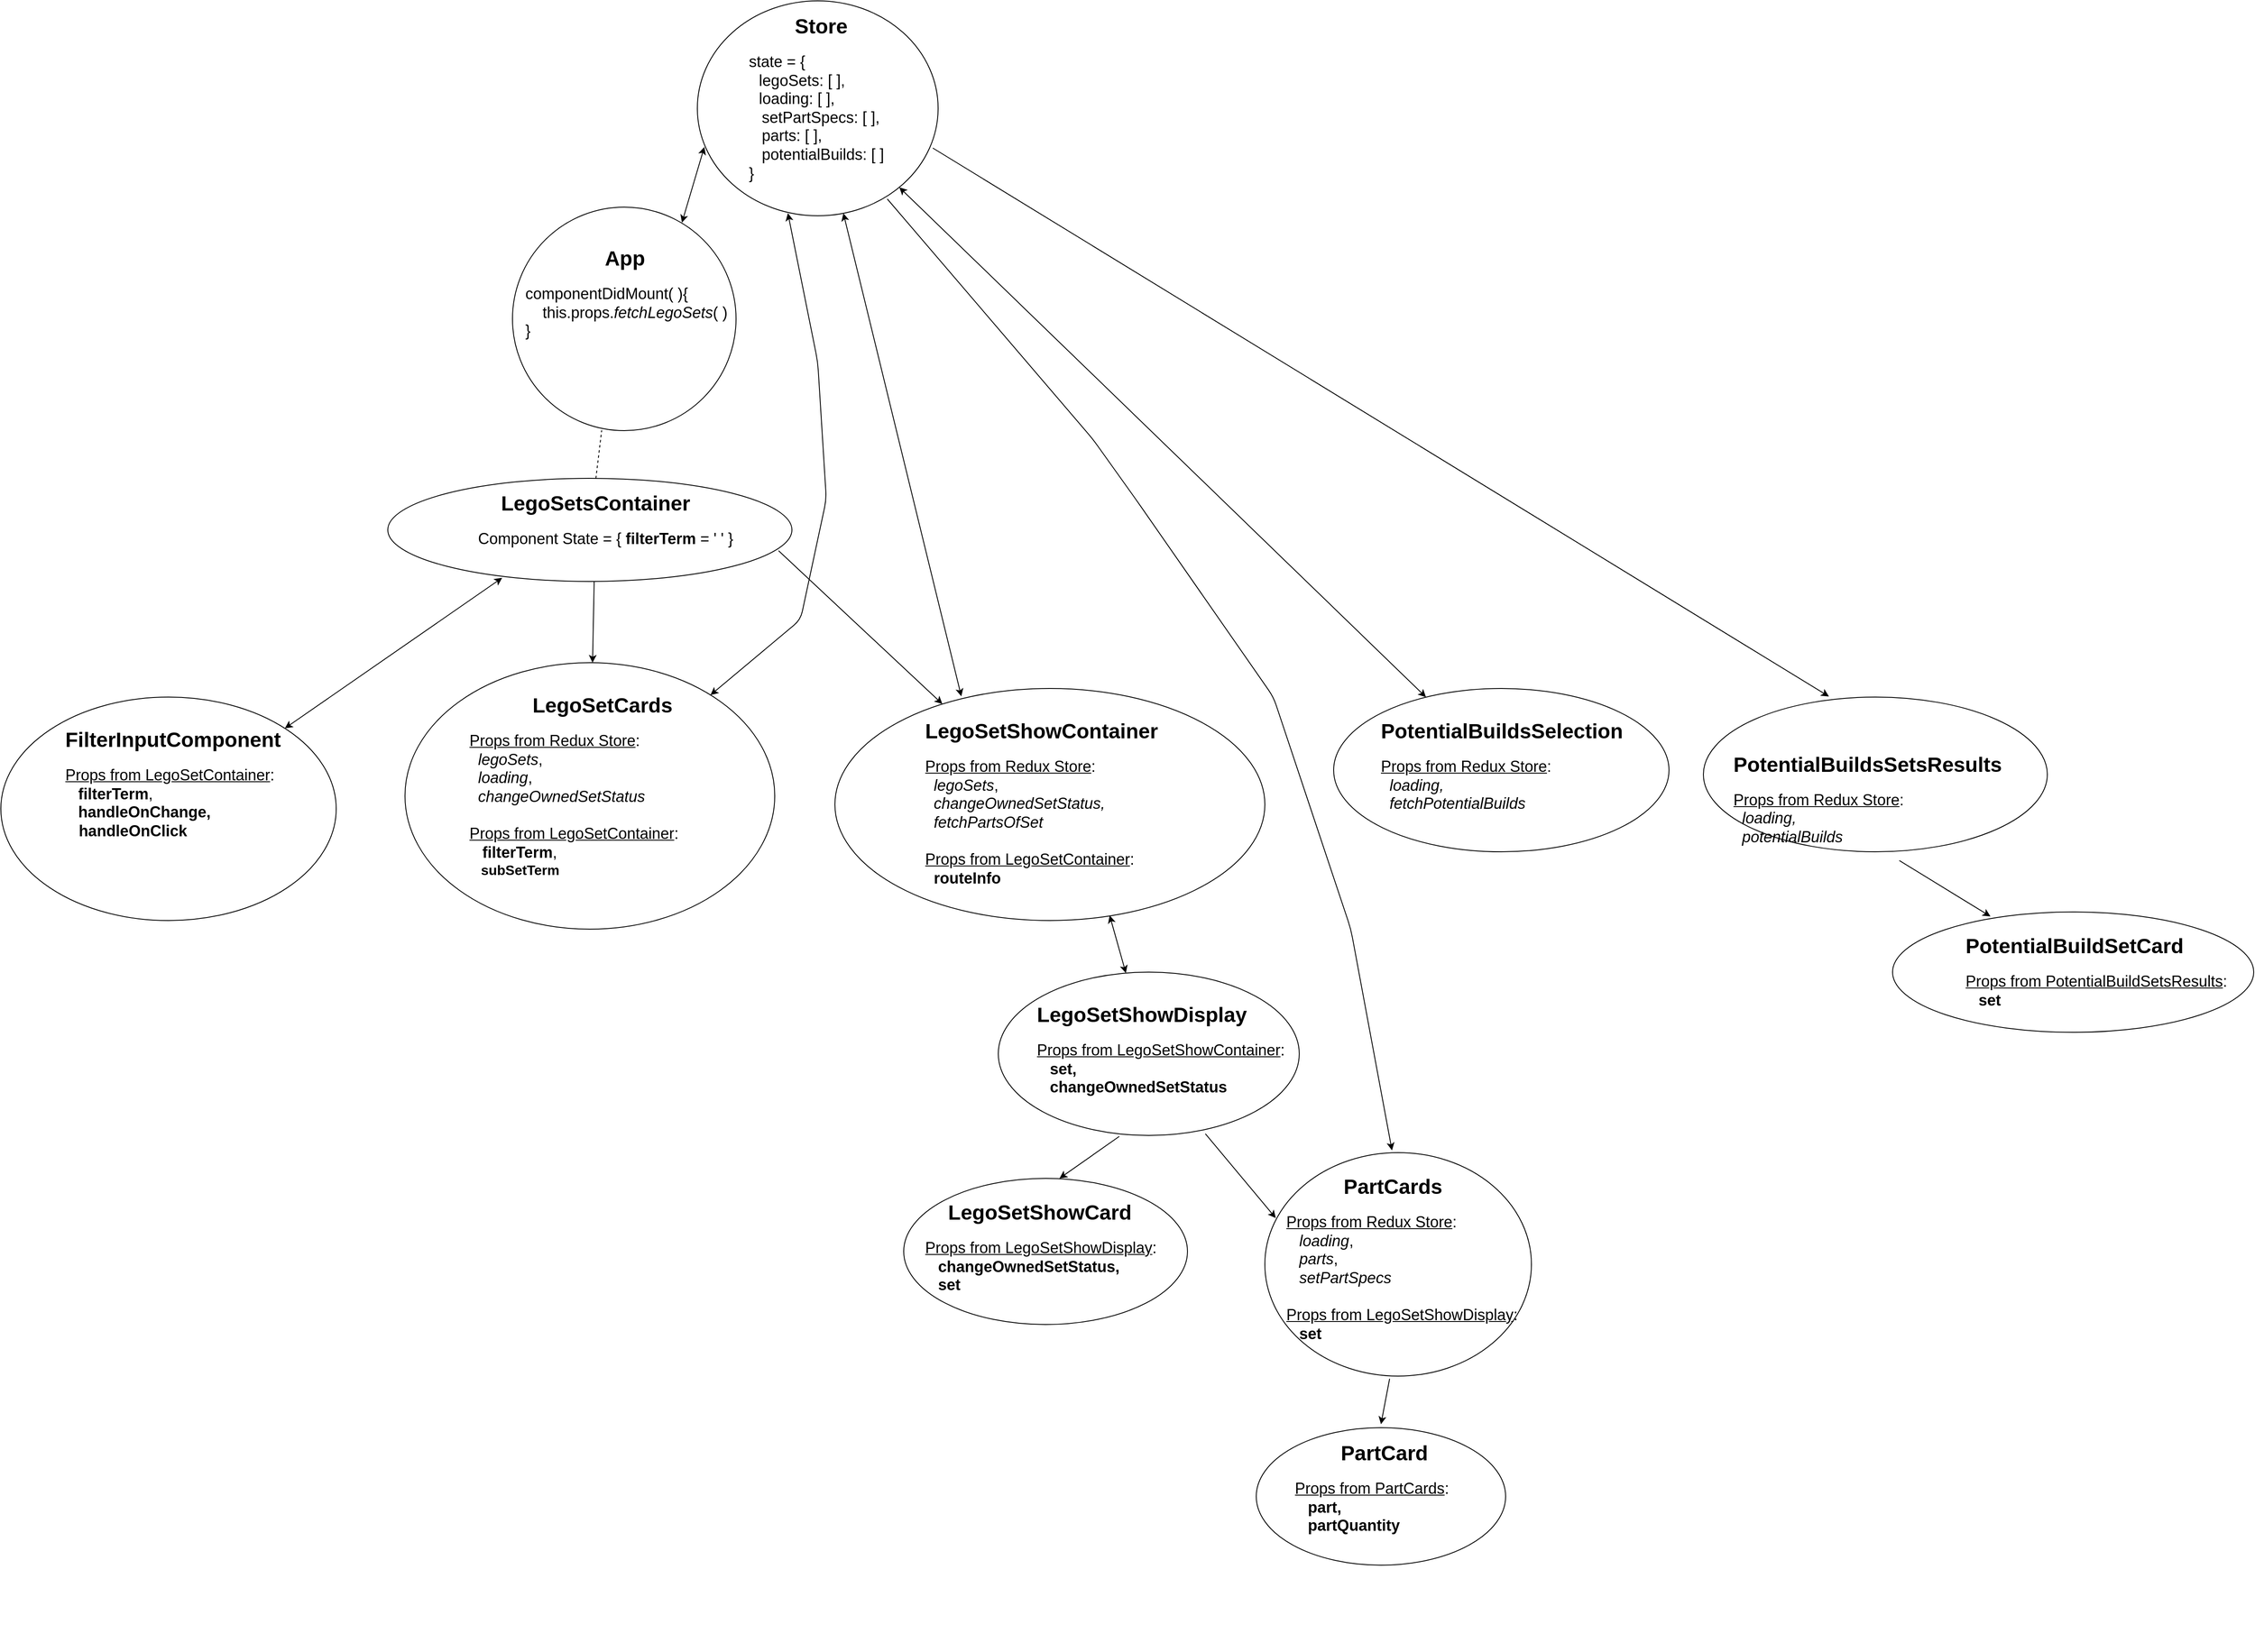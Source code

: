 <mxfile>
    <diagram id="YLBKpWUhR1QM-lBdZ5C1" name="Page-1">
        <mxGraphModel dx="1310" dy="460" grid="1" gridSize="10" guides="1" tooltips="1" connect="1" arrows="1" fold="1" page="1" pageScale="1" pageWidth="850" pageHeight="1100" math="0" shadow="0">
            <root>
                <mxCell id="0"/>
                <mxCell id="1" parent="0"/>
                <mxCell id="16" value="" style="ellipse;whiteSpace=wrap;html=1;" parent="1" vertex="1">
                    <mxGeometry x="550" y="10" width="280" height="250" as="geometry"/>
                </mxCell>
                <mxCell id="17" value="&lt;h1&gt;&amp;nbsp; &amp;nbsp; &amp;nbsp; &amp;nbsp; Store&lt;/h1&gt;&lt;div&gt;&lt;font&gt;&lt;font style=&quot;font-size: 18px&quot;&gt;&lt;span style=&quot;text-align: center&quot;&gt;state =&amp;nbsp;&lt;/span&gt;&lt;span style=&quot;text-align: center&quot;&gt;{&lt;/span&gt;&lt;br style=&quot;text-align: center&quot;&gt;&lt;/font&gt;&lt;span style=&quot;text-align: center ; font-size: 14px&quot;&gt;&amp;nbsp; &amp;nbsp;&lt;/span&gt;&lt;span style=&quot;text-align: center&quot;&gt;&lt;font style=&quot;font-size: 18px&quot;&gt;legoSets: [ ],&lt;/font&gt;&lt;/span&gt;&lt;br style=&quot;text-align: center&quot;&gt;&lt;span style=&quot;text-align: center ; font-size: 14px&quot;&gt;&amp;nbsp; &amp;nbsp;&lt;/span&gt;&lt;span style=&quot;text-align: center&quot;&gt;&lt;font style=&quot;font-size: 18px&quot;&gt;loading: [ ],&lt;/font&gt;&lt;/span&gt;&lt;br style=&quot;text-align: center&quot;&gt;&lt;font style=&quot;font-size: 18px&quot;&gt;&lt;span style=&quot;text-align: center&quot;&gt;&amp;nbsp; &amp;nbsp;setPartSpecs: [ ],&lt;/span&gt;&lt;br style=&quot;text-align: center&quot;&gt;&lt;/font&gt;&lt;font style=&quot;font-size: 18px&quot;&gt;&lt;span style=&quot;text-align: center&quot;&gt;&amp;nbsp; &amp;nbsp;parts: [ ],&lt;/span&gt;&lt;br style=&quot;text-align: center&quot;&gt;&lt;/font&gt;&lt;font style=&quot;font-size: 18px&quot;&gt;&lt;span style=&quot;text-align: center&quot;&gt;&amp;nbsp; &amp;nbsp;potentialBuilds: [ ]&lt;/span&gt;&lt;br style=&quot;text-align: center&quot;&gt;&lt;/font&gt;&lt;span style=&quot;text-align: center&quot;&gt;&lt;font style=&quot;font-size: 18px&quot;&gt;}&lt;/font&gt;&lt;/span&gt;&lt;/font&gt;&lt;br&gt;&lt;/div&gt;" style="text;html=1;strokeColor=none;fillColor=none;spacing=5;spacingTop=-20;whiteSpace=wrap;overflow=hidden;rounded=0;" parent="1" vertex="1">
                    <mxGeometry x="605" y="20" width="190" height="210" as="geometry"/>
                </mxCell>
                <mxCell id="18" value="" style="ellipse;whiteSpace=wrap;html=1;" parent="1" vertex="1">
                    <mxGeometry x="190" y="565.46" width="470" height="120" as="geometry"/>
                </mxCell>
                <mxCell id="19" value="&lt;h1&gt;&amp;nbsp; &amp;nbsp; &amp;nbsp; &amp;nbsp; &amp;nbsp; &amp;nbsp; &amp;nbsp; &amp;nbsp; &amp;nbsp; &amp;nbsp;LegoSetsContainer&lt;/h1&gt;&lt;div&gt;&amp;nbsp; &amp;nbsp; &amp;nbsp; &amp;nbsp; &amp;nbsp; &amp;nbsp; &amp;nbsp; &amp;nbsp; &amp;nbsp; &amp;nbsp; &amp;nbsp; &amp;nbsp; &amp;nbsp; &amp;nbsp; &amp;nbsp; &lt;font style=&quot;font-size: 18px&quot;&gt;Component S&lt;font&gt;tate = {&amp;nbsp;&lt;/font&gt;&lt;span&gt;&lt;b&gt;filterTerm&lt;/b&gt;&lt;/span&gt;&lt;span&gt; = ' '&amp;nbsp;&lt;/span&gt;&lt;span&gt;}&lt;/span&gt;&lt;/font&gt;&lt;/div&gt;" style="text;html=1;strokeColor=none;fillColor=none;spacing=5;spacingTop=-20;whiteSpace=wrap;overflow=hidden;rounded=0;" parent="1" vertex="1">
                    <mxGeometry x="190" y="575.46" width="460" height="80" as="geometry"/>
                </mxCell>
                <mxCell id="21" value="" style="endArrow=none;dashed=1;html=1;entryX=0.399;entryY=0.999;entryDx=0;entryDy=0;entryPerimeter=0;" parent="1" source="18" target="25" edge="1">
                    <mxGeometry width="50" height="50" relative="1" as="geometry">
                        <mxPoint x="490" y="584.46" as="sourcePoint"/>
                        <mxPoint x="416.64" y="530" as="targetPoint"/>
                    </mxGeometry>
                </mxCell>
                <mxCell id="22" value="" style="ellipse;whiteSpace=wrap;html=1;" parent="1" vertex="1">
                    <mxGeometry x="-260" y="820" width="390" height="260" as="geometry"/>
                </mxCell>
                <mxCell id="23" value="&lt;h1&gt;FilterInputComponent&lt;/h1&gt;&lt;div&gt;&lt;div&gt;&lt;font style=&quot;font-size: 18px&quot;&gt;&lt;u&gt;Props from LegoSetContainer&lt;/u&gt;:&lt;br&gt;&lt;/font&gt;&lt;/div&gt;&lt;div&gt;&lt;font style=&quot;font-size: 18px&quot;&gt;&lt;i&gt;&amp;nbsp; &amp;nbsp;&lt;/i&gt;&lt;b&gt;filterTerm&lt;/b&gt;,&amp;nbsp;&lt;/font&gt;&lt;/div&gt;&lt;div&gt;&lt;font style=&quot;font-size: 18px&quot;&gt;&lt;i&gt;&amp;nbsp; &amp;nbsp;&lt;/i&gt;&lt;/font&gt;&lt;span&gt;&lt;b&gt;&lt;font style=&quot;font-size: 18px&quot;&gt;handleOnChange&lt;/font&gt;&lt;/b&gt;&lt;/span&gt;&lt;span&gt;&lt;b&gt;&lt;font style=&quot;font-size: 18px&quot;&gt;,&lt;/font&gt;&lt;/b&gt;&lt;span style=&quot;font-size: 14px&quot;&gt;&amp;nbsp;&lt;/span&gt;&lt;/span&gt;&lt;/div&gt;&lt;/div&gt;&lt;div&gt;&lt;span&gt;&lt;span style=&quot;font-size: 14px&quot;&gt;&amp;nbsp; &amp;nbsp;&amp;nbsp;&lt;/span&gt;&lt;font style=&quot;font-size: 18px&quot;&gt;&lt;b&gt;handleOnClick&lt;/b&gt;&lt;/font&gt;&lt;/span&gt;&lt;/div&gt;" style="text;html=1;strokeColor=none;fillColor=none;spacing=5;spacingTop=-20;whiteSpace=wrap;overflow=hidden;rounded=0;" parent="1" vertex="1">
                    <mxGeometry x="-190" y="850" width="280" height="200" as="geometry"/>
                </mxCell>
                <mxCell id="24" value="" style="endArrow=classic;startArrow=classic;html=1;entryX=0.283;entryY=0.965;entryDx=0;entryDy=0;entryPerimeter=0;" parent="1" source="22" target="18" edge="1">
                    <mxGeometry width="50" height="50" relative="1" as="geometry">
                        <mxPoint x="720" y="680" as="sourcePoint"/>
                        <mxPoint x="610" y="690" as="targetPoint"/>
                    </mxGeometry>
                </mxCell>
                <mxCell id="25" value="" style="ellipse;whiteSpace=wrap;html=1;aspect=fixed;" parent="1" vertex="1">
                    <mxGeometry x="335" y="250" width="260" height="260" as="geometry"/>
                </mxCell>
                <mxCell id="26" value="&lt;h1&gt;&amp;nbsp; &amp;nbsp; &amp;nbsp; &amp;nbsp; &amp;nbsp; &amp;nbsp; &amp;nbsp; App&lt;/h1&gt;&lt;div&gt;&lt;font style=&quot;font-size: 18px&quot;&gt;componentDidMount( ){&lt;/font&gt;&lt;/div&gt;&lt;div&gt;&lt;font style=&quot;font-size: 18px&quot;&gt;&amp;nbsp; &amp;nbsp; this.props.&lt;i&gt;fetchLegoSets&lt;/i&gt;( )&lt;/font&gt;&lt;/div&gt;&lt;div&gt;&lt;font style=&quot;font-size: 18px&quot;&gt;}&lt;/font&gt;&lt;/div&gt;" style="text;html=1;strokeColor=none;fillColor=none;spacing=5;spacingTop=-20;whiteSpace=wrap;overflow=hidden;rounded=0;" parent="1" vertex="1">
                    <mxGeometry x="345" y="290" width="260" height="140" as="geometry"/>
                </mxCell>
                <mxCell id="28" value="" style="ellipse;whiteSpace=wrap;html=1;" parent="1" vertex="1">
                    <mxGeometry x="210" y="780" width="430" height="310" as="geometry"/>
                </mxCell>
                <mxCell id="29" value="" style="endArrow=classic;startArrow=classic;html=1;entryX=0.029;entryY=0.68;entryDx=0;entryDy=0;entryPerimeter=0;exitX=0.758;exitY=0.069;exitDx=0;exitDy=0;exitPerimeter=0;" parent="1" source="25" target="16" edge="1">
                    <mxGeometry width="50" height="50" relative="1" as="geometry">
                        <mxPoint x="575" y="650" as="sourcePoint"/>
                        <mxPoint x="601" y="229.75" as="targetPoint"/>
                    </mxGeometry>
                </mxCell>
                <mxCell id="30" value="" style="endArrow=classic;startArrow=classic;html=1;exitX=0.376;exitY=0.988;exitDx=0;exitDy=0;exitPerimeter=0;" parent="1" source="16" target="28" edge="1">
                    <mxGeometry width="50" height="50" relative="1" as="geometry">
                        <mxPoint x="580" y="660" as="sourcePoint"/>
                        <mxPoint x="630" y="610" as="targetPoint"/>
                        <Array as="points">
                            <mxPoint x="690" y="430"/>
                            <mxPoint x="700" y="590"/>
                            <mxPoint x="670" y="730"/>
                        </Array>
                    </mxGeometry>
                </mxCell>
                <mxCell id="31" value="&lt;h1&gt;&amp;nbsp; &amp;nbsp; &amp;nbsp; &amp;nbsp; &amp;nbsp; &amp;nbsp;LegoSetCards&lt;/h1&gt;&lt;div&gt;&lt;font style=&quot;font-size: 18px&quot;&gt;&lt;u&gt;Props from Redux Store&lt;/u&gt;:&amp;nbsp;&lt;/font&gt;&lt;/div&gt;&lt;div&gt;&lt;font style=&quot;font-size: 18px&quot;&gt;&amp;nbsp; &lt;i&gt;legoSets&lt;/i&gt;,&lt;/font&gt;&lt;/div&gt;&lt;div&gt;&lt;font style=&quot;font-size: 18px&quot;&gt;&amp;nbsp; &lt;i&gt;loading&lt;/i&gt;,&lt;/font&gt;&lt;/div&gt;&lt;div&gt;&lt;font style=&quot;font-size: 18px&quot;&gt;&amp;nbsp; &lt;i&gt;changeOwnedSetStatus&lt;/i&gt;&lt;/font&gt;&lt;/div&gt;&lt;div&gt;&lt;font style=&quot;font-size: 18px&quot;&gt;&amp;nbsp; &amp;nbsp;&lt;/font&gt;&lt;/div&gt;&lt;div&gt;&lt;font style=&quot;font-size: 18px&quot;&gt;&lt;u&gt;Props from LegoSetContainer&lt;/u&gt;:&lt;br&gt;&lt;/font&gt;&lt;/div&gt;&lt;div&gt;&lt;font style=&quot;font-size: 18px&quot;&gt;&lt;i&gt;&amp;nbsp; &amp;nbsp;&lt;/i&gt;&lt;span&gt;&lt;b&gt;filterTerm&lt;/b&gt;&lt;/span&gt;&lt;span&gt;,&amp;nbsp;&lt;/span&gt;&lt;/font&gt;&lt;/div&gt;&lt;div&gt;&lt;font size=&quot;3&quot;&gt;&lt;i&gt;&amp;nbsp; &amp;nbsp;&lt;/i&gt;&lt;span&gt;&lt;b&gt;subSetTerm&lt;/b&gt;&lt;/span&gt;&lt;span&gt;&amp;nbsp;&lt;/span&gt;&lt;/font&gt;&lt;/div&gt;" style="text;html=1;strokeColor=none;fillColor=none;spacing=5;spacingTop=-20;whiteSpace=wrap;overflow=hidden;rounded=0;" parent="1" vertex="1">
                    <mxGeometry x="280" y="810" width="390" height="320" as="geometry"/>
                </mxCell>
                <mxCell id="32" value="" style="endArrow=classic;html=1;" parent="1" target="28" edge="1">
                    <mxGeometry width="50" height="50" relative="1" as="geometry">
                        <mxPoint x="430" y="686" as="sourcePoint"/>
                        <mxPoint x="740" y="690" as="targetPoint"/>
                    </mxGeometry>
                </mxCell>
                <mxCell id="33" value="" style="ellipse;whiteSpace=wrap;html=1;" parent="1" vertex="1">
                    <mxGeometry x="710" y="810" width="500" height="270" as="geometry"/>
                </mxCell>
                <mxCell id="34" value="&lt;h1&gt;LegoSetShowContainer&lt;/h1&gt;&lt;div&gt;&lt;div&gt;&lt;font style=&quot;font-size: 18px&quot;&gt;&lt;u&gt;Props from Redux Store&lt;/u&gt;:&amp;nbsp;&lt;/font&gt;&lt;/div&gt;&lt;div&gt;&lt;font style=&quot;font-size: 18px&quot;&gt;&amp;nbsp;&amp;nbsp;&lt;i&gt;legoSets&lt;/i&gt;,&lt;/font&gt;&lt;/div&gt;&lt;/div&gt;&lt;div&gt;&lt;font style=&quot;font-size: 18px&quot;&gt;&amp;nbsp; &lt;i&gt;changeOwnedSetStatus,&lt;/i&gt;&lt;/font&gt;&lt;/div&gt;&lt;div&gt;&lt;font style=&quot;font-size: 18px&quot;&gt;&lt;i&gt;&amp;nbsp; fetchPartsOfSet&lt;/i&gt;&lt;/font&gt;&lt;/div&gt;&lt;div&gt;&lt;font style=&quot;font-size: 18px&quot;&gt;&lt;i&gt;&lt;br&gt;&lt;/i&gt;&lt;/font&gt;&lt;/div&gt;&lt;div&gt;&lt;font style=&quot;font-size: 18px&quot;&gt;&lt;u&gt;Props from LegoSetContainer&lt;/u&gt;:&lt;i&gt;&lt;br&gt;&lt;/i&gt;&lt;/font&gt;&lt;/div&gt;&lt;div&gt;&lt;font style=&quot;font-size: 18px&quot;&gt;&amp;nbsp; &lt;b&gt;routeInfo&lt;/b&gt;&lt;/font&gt;&lt;/div&gt;" style="text;html=1;strokeColor=none;fillColor=none;spacing=5;spacingTop=-20;whiteSpace=wrap;overflow=hidden;rounded=0;" parent="1" vertex="1">
                    <mxGeometry x="810" y="840" width="310" height="220" as="geometry"/>
                </mxCell>
                <mxCell id="35" value="" style="endArrow=classic;html=1;exitX=0.967;exitY=0.702;exitDx=0;exitDy=0;exitPerimeter=0;" parent="1" source="18" target="33" edge="1">
                    <mxGeometry width="50" height="50" relative="1" as="geometry">
                        <mxPoint x="890" y="730" as="sourcePoint"/>
                        <mxPoint x="940" y="680" as="targetPoint"/>
                    </mxGeometry>
                </mxCell>
                <mxCell id="36" value="" style="endArrow=classic;startArrow=classic;html=1;exitX=0.294;exitY=0.034;exitDx=0;exitDy=0;exitPerimeter=0;" parent="1" source="33" target="16" edge="1">
                    <mxGeometry width="50" height="50" relative="1" as="geometry">
                        <mxPoint x="770" y="520" as="sourcePoint"/>
                        <mxPoint x="820" y="470" as="targetPoint"/>
                    </mxGeometry>
                </mxCell>
                <mxCell id="41" value="" style="ellipse;whiteSpace=wrap;html=1;" parent="1" vertex="1">
                    <mxGeometry x="1290" y="810" width="390" height="190" as="geometry"/>
                </mxCell>
                <mxCell id="42" value="&lt;h1&gt;PotentialBuildsSelection&amp;nbsp;&lt;/h1&gt;&lt;h1&gt;&lt;div style=&quot;font-size: 12px ; font-weight: 400&quot;&gt;&lt;div&gt;&lt;font style=&quot;font-size: 18px&quot;&gt;&lt;u&gt;Props from Redux Store&lt;/u&gt;:&amp;nbsp;&lt;/font&gt;&lt;/div&gt;&lt;div&gt;&lt;font style=&quot;font-size: 18px&quot;&gt;&amp;nbsp; &lt;i&gt;loading,&lt;/i&gt;&lt;/font&gt;&lt;/div&gt;&lt;/div&gt;&lt;div style=&quot;font-size: 12px ; font-weight: 400&quot;&gt;&lt;font style=&quot;font-size: 18px&quot;&gt;&amp;nbsp;&lt;/font&gt;&lt;i style=&quot;font-size: 18px&quot;&gt;&amp;nbsp;fetchPotentialBuilds&lt;/i&gt;&lt;/div&gt;&lt;/h1&gt;&lt;div&gt;&lt;span style=&quot;font-size: 18px ; font-weight: normal&quot;&gt;&lt;br&gt;&lt;/span&gt;&lt;/div&gt;&lt;div&gt;&lt;span style=&quot;font-size: 18px ; font-weight: normal&quot;&gt;&lt;br&gt;&lt;/span&gt;&lt;/div&gt;" style="text;html=1;strokeColor=none;fillColor=none;spacing=5;spacingTop=-20;whiteSpace=wrap;overflow=hidden;rounded=0;" parent="1" vertex="1">
                    <mxGeometry x="1340" y="840" width="320" height="130" as="geometry"/>
                </mxCell>
                <mxCell id="43" value="" style="endArrow=classic;startArrow=classic;html=1;" parent="1" source="16" target="41" edge="1">
                    <mxGeometry width="50" height="50" relative="1" as="geometry">
                        <mxPoint x="1270" y="730" as="sourcePoint"/>
                        <mxPoint x="1320" y="680" as="targetPoint"/>
                    </mxGeometry>
                </mxCell>
                <mxCell id="44" value="" style="ellipse;whiteSpace=wrap;html=1;" parent="1" vertex="1">
                    <mxGeometry x="1720" y="820" width="400" height="180" as="geometry"/>
                </mxCell>
                <mxCell id="45" value="&lt;h1&gt;&amp;nbsp; PotentialBuildsSetsResults&amp;nbsp;&lt;/h1&gt;&lt;h1&gt;&lt;div style=&quot;font-size: 12px ; font-weight: 400&quot;&gt;&lt;div&gt;&lt;font style=&quot;font-size: 18px&quot;&gt;&lt;u&gt;Props from Redux Store&lt;/u&gt;:&amp;nbsp;&lt;/font&gt;&lt;/div&gt;&lt;div&gt;&lt;font style=&quot;font-size: 18px&quot;&gt;&amp;nbsp;&amp;nbsp;&lt;/font&gt;&lt;i style=&quot;font-size: 18px&quot;&gt;loading,&lt;/i&gt;&lt;/div&gt;&lt;/div&gt;&lt;div style=&quot;font-size: 12px ; font-weight: 400&quot;&gt;&lt;font style=&quot;font-size: 18px&quot;&gt;&amp;nbsp;&amp;nbsp;&lt;i&gt;potentialBuilds&lt;/i&gt;&lt;/font&gt;&lt;/div&gt;&lt;/h1&gt;&lt;div&gt;&lt;span style=&quot;font-size: 18px ; font-weight: normal&quot;&gt;&lt;br&gt;&lt;/span&gt;&lt;/div&gt;&lt;div&gt;&lt;span style=&quot;font-size: 18px ; font-weight: normal&quot;&gt;&lt;br&gt;&lt;/span&gt;&lt;/div&gt;" style="text;html=1;strokeColor=none;fillColor=none;spacing=5;spacingTop=-20;whiteSpace=wrap;overflow=hidden;rounded=0;" parent="1" vertex="1">
                    <mxGeometry x="1750" y="850" width="340" height="160" as="geometry"/>
                </mxCell>
                <mxCell id="47" style="edgeStyle=orthogonalEdgeStyle;rounded=0;orthogonalLoop=1;jettySize=auto;html=1;exitX=0.5;exitY=1;exitDx=0;exitDy=0;" parent="1" source="44" target="44" edge="1">
                    <mxGeometry relative="1" as="geometry"/>
                </mxCell>
                <mxCell id="48" value="" style="endArrow=classic;html=1;entryX=0.365;entryY=-0.004;entryDx=0;entryDy=0;entryPerimeter=0;exitX=0.978;exitY=0.685;exitDx=0;exitDy=0;exitPerimeter=0;" parent="1" source="16" target="44" edge="1">
                    <mxGeometry width="50" height="50" relative="1" as="geometry">
                        <mxPoint x="1080" y="530" as="sourcePoint"/>
                        <mxPoint x="1130" y="480" as="targetPoint"/>
                    </mxGeometry>
                </mxCell>
                <mxCell id="49" value="" style="ellipse;whiteSpace=wrap;html=1;" parent="1" vertex="1">
                    <mxGeometry x="1940" y="1070" width="420" height="140" as="geometry"/>
                </mxCell>
                <mxCell id="50" value="&lt;h1&gt;PotentialBuildSetCard&lt;/h1&gt;&lt;div&gt;&lt;div&gt;&lt;font style=&quot;font-size: 18px&quot;&gt;&lt;u&gt;Props from PotentialBuildSetsResults&lt;/u&gt;:&lt;i&gt;&lt;br&gt;&lt;/i&gt;&lt;/font&gt;&lt;/div&gt;&lt;/div&gt;&lt;div&gt;&lt;font style=&quot;font-size: 18px&quot;&gt;&amp;nbsp; &amp;nbsp;&lt;b&gt;set&lt;/b&gt;&lt;/font&gt;&lt;/div&gt;" style="text;html=1;strokeColor=none;fillColor=none;spacing=5;spacingTop=-20;whiteSpace=wrap;overflow=hidden;rounded=0;" parent="1" vertex="1">
                    <mxGeometry x="2020" y="1090" width="330" height="120" as="geometry"/>
                </mxCell>
                <mxCell id="51" value="" style="endArrow=classic;html=1;entryX=0.271;entryY=0.037;entryDx=0;entryDy=0;entryPerimeter=0;exitX=0.582;exitY=1.001;exitDx=0;exitDy=0;exitPerimeter=0;" parent="1" source="45" target="49" edge="1">
                    <mxGeometry width="50" height="50" relative="1" as="geometry">
                        <mxPoint x="1610" y="1250" as="sourcePoint"/>
                        <mxPoint x="1660" y="1200" as="targetPoint"/>
                    </mxGeometry>
                </mxCell>
                <mxCell id="52" value="" style="ellipse;whiteSpace=wrap;html=1;" parent="1" vertex="1">
                    <mxGeometry x="900" y="1140" width="350" height="190" as="geometry"/>
                </mxCell>
                <mxCell id="53" value="&lt;h1&gt;LegoSetShowDisplay&lt;/h1&gt;&lt;div&gt;&lt;div&gt;&lt;font style=&quot;font-size: 18px&quot;&gt;&lt;u&gt;Props from LegoSetShowContainer&lt;/u&gt;:&lt;i&gt;&lt;br&gt;&lt;/i&gt;&lt;/font&gt;&lt;/div&gt;&lt;/div&gt;&lt;div&gt;&lt;font style=&quot;font-size: 18px&quot;&gt;&amp;nbsp; &amp;nbsp;&lt;b&gt;set,&lt;/b&gt;&lt;/font&gt;&lt;/div&gt;&lt;div&gt;&lt;font style=&quot;font-size: 18px&quot;&gt;&lt;b&gt;&amp;nbsp; &amp;nbsp;changeOwnedSetStatus&lt;/b&gt;&lt;/font&gt;&lt;/div&gt;&lt;div&gt;&lt;font style=&quot;font-size: 18px&quot;&gt;&lt;b&gt;&lt;br&gt;&lt;/b&gt;&lt;/font&gt;&lt;/div&gt;&lt;div&gt;&lt;font style=&quot;font-size: 18px&quot;&gt;&lt;br&gt;&lt;/font&gt;&lt;/div&gt;" style="text;html=1;strokeColor=none;fillColor=none;spacing=5;spacingTop=-20;whiteSpace=wrap;overflow=hidden;rounded=0;" parent="1" vertex="1">
                    <mxGeometry x="940" y="1170" width="320" height="150" as="geometry"/>
                </mxCell>
                <mxCell id="54" value="" style="endArrow=classic;startArrow=classic;html=1;entryX=0.639;entryY=0.978;entryDx=0;entryDy=0;entryPerimeter=0;" parent="1" source="52" target="33" edge="1">
                    <mxGeometry width="50" height="50" relative="1" as="geometry">
                        <mxPoint x="1080" y="1250" as="sourcePoint"/>
                        <mxPoint x="1130" y="1200" as="targetPoint"/>
                    </mxGeometry>
                </mxCell>
                <mxCell id="56" value="" style="ellipse;whiteSpace=wrap;html=1;" parent="1" vertex="1">
                    <mxGeometry x="1210" y="1350" width="310" height="260" as="geometry"/>
                </mxCell>
                <mxCell id="57" value="" style="ellipse;whiteSpace=wrap;html=1;" parent="1" vertex="1">
                    <mxGeometry x="790" y="1380" width="330" height="170" as="geometry"/>
                </mxCell>
                <mxCell id="58" value="&lt;h1&gt;&amp;nbsp; &amp;nbsp; LegoSetShowCard&lt;/h1&gt;&lt;div&gt;&lt;div&gt;&lt;div&gt;&lt;font style=&quot;font-size: 18px&quot;&gt;&lt;u&gt;Props from LegoSetShowDisplay&lt;/u&gt;:&lt;i&gt;&lt;br&gt;&lt;/i&gt;&lt;/font&gt;&lt;/div&gt;&lt;/div&gt;&lt;div&gt;&lt;font style=&quot;font-size: 18px&quot;&gt;&amp;nbsp; &amp;nbsp;&lt;/font&gt;&lt;b style=&quot;font-size: 18px&quot;&gt;changeOwnedSetStatus,&lt;/b&gt;&lt;/div&gt;&lt;div&gt;&lt;b style=&quot;font-size: 18px&quot;&gt;&amp;nbsp; &amp;nbsp;set&lt;/b&gt;&lt;/div&gt;&lt;/div&gt;&lt;div&gt;&lt;font style=&quot;font-size: 18px&quot;&gt;&lt;b&gt;&lt;br&gt;&lt;/b&gt;&lt;/font&gt;&lt;/div&gt;" style="text;html=1;strokeColor=none;fillColor=none;spacing=5;spacingTop=-20;whiteSpace=wrap;overflow=hidden;rounded=0;" parent="1" vertex="1">
                    <mxGeometry x="810" y="1400" width="310" height="135" as="geometry"/>
                </mxCell>
                <mxCell id="59" value="" style="endArrow=classic;html=1;entryX=0.549;entryY=0;entryDx=0;entryDy=0;entryPerimeter=0;exitX=0.402;exitY=1.006;exitDx=0;exitDy=0;exitPerimeter=0;" parent="1" source="52" target="57" edge="1">
                    <mxGeometry width="50" height="50" relative="1" as="geometry">
                        <mxPoint x="1080" y="1250" as="sourcePoint"/>
                        <mxPoint x="1130" y="1200" as="targetPoint"/>
                    </mxGeometry>
                </mxCell>
                <mxCell id="60" style="edgeStyle=orthogonalEdgeStyle;rounded=0;orthogonalLoop=1;jettySize=auto;html=1;exitX=0.5;exitY=1;exitDx=0;exitDy=0;" parent="1" source="53" target="53" edge="1">
                    <mxGeometry relative="1" as="geometry"/>
                </mxCell>
                <mxCell id="61" value="&lt;h1&gt;&amp;nbsp; &amp;nbsp; &amp;nbsp; &amp;nbsp; &amp;nbsp; PartCards&lt;/h1&gt;&lt;div&gt;&lt;div&gt;&lt;div&gt;&lt;font style=&quot;font-size: 18px&quot;&gt;&lt;u&gt;Props from Redux Store&lt;/u&gt;:&amp;nbsp;&lt;/font&gt;&lt;/div&gt;&lt;div&gt;&lt;font style=&quot;font-size: 18px&quot;&gt;&lt;span&gt;&amp;nbsp; &amp;nbsp;&lt;i&gt;loading&lt;/i&gt;,&amp;nbsp;&lt;/span&gt;&lt;/font&gt;&lt;/div&gt;&lt;div&gt;&lt;font style=&quot;font-size: 18px&quot;&gt;&lt;span&gt;&lt;i&gt;&amp;nbsp; &amp;nbsp;par&lt;/i&gt;&lt;/span&gt;&lt;i&gt;ts&lt;/i&gt;&lt;span&gt;,&lt;/span&gt;&lt;/font&gt;&lt;/div&gt;&lt;div&gt;&lt;font style=&quot;font-size: 18px&quot;&gt;&lt;span&gt;&amp;nbsp; &amp;nbsp;&lt;i&gt;setPartSpecs&lt;/i&gt;&lt;/span&gt;&lt;/font&gt;&lt;/div&gt;&lt;div&gt;&lt;font style=&quot;font-size: 18px&quot;&gt;&lt;span&gt;&lt;i&gt;&lt;br&gt;&lt;/i&gt;&lt;/span&gt;&lt;/font&gt;&lt;/div&gt;&lt;div&gt;&lt;font style=&quot;font-size: 18px&quot;&gt;&lt;u&gt;Props from LegoSetShowDisplay&lt;/u&gt;:&lt;i&gt;&lt;br&gt;&lt;/i&gt;&lt;/font&gt;&lt;/div&gt;&lt;/div&gt;&lt;div&gt;&lt;font style=&quot;font-size: 18px&quot;&gt;&amp;nbsp; &amp;nbsp;&lt;b&gt;set&lt;/b&gt;&lt;/font&gt;&lt;/div&gt;&lt;/div&gt;&lt;div&gt;&lt;font style=&quot;font-size: 18px&quot;&gt;&lt;b&gt;&lt;br&gt;&lt;/b&gt;&lt;/font&gt;&lt;/div&gt;" style="text;html=1;strokeColor=none;fillColor=none;spacing=5;spacingTop=-20;whiteSpace=wrap;overflow=hidden;rounded=0;" parent="1" vertex="1">
                    <mxGeometry x="1230" y="1370" width="300" height="210" as="geometry"/>
                </mxCell>
                <mxCell id="62" value="" style="endArrow=classic;html=1;entryX=0.041;entryY=0.293;entryDx=0;entryDy=0;entryPerimeter=0;exitX=0.688;exitY=0.99;exitDx=0;exitDy=0;exitPerimeter=0;" parent="1" source="52" target="56" edge="1">
                    <mxGeometry width="50" height="50" relative="1" as="geometry">
                        <mxPoint x="1080" y="1250" as="sourcePoint"/>
                        <mxPoint x="1130" y="1200" as="targetPoint"/>
                    </mxGeometry>
                </mxCell>
                <mxCell id="63" value="" style="ellipse;whiteSpace=wrap;html=1;" parent="1" vertex="1">
                    <mxGeometry x="1200" y="1670" width="290" height="160" as="geometry"/>
                </mxCell>
                <mxCell id="64" value="&lt;h1&gt;&amp;nbsp; &amp;nbsp; &amp;nbsp; &amp;nbsp; PartCard&lt;/h1&gt;&lt;div&gt;&lt;div&gt;&lt;div&gt;&lt;font style=&quot;font-size: 18px&quot;&gt;&lt;u&gt;Props from PartCards&lt;/u&gt;:&lt;i&gt;&lt;br&gt;&lt;/i&gt;&lt;/font&gt;&lt;/div&gt;&lt;/div&gt;&lt;div&gt;&lt;font style=&quot;font-size: 18px&quot;&gt;&amp;nbsp; &amp;nbsp;&lt;b&gt;part,&lt;/b&gt;&lt;/font&gt;&lt;/div&gt;&lt;/div&gt;&lt;div&gt;&lt;font style=&quot;font-size: 18px&quot;&gt;&lt;b&gt;&amp;nbsp; &amp;nbsp;partQuantity&lt;/b&gt;&lt;/font&gt;&lt;/div&gt;" style="text;html=1;strokeColor=none;fillColor=none;spacing=5;spacingTop=-20;whiteSpace=wrap;overflow=hidden;rounded=0;" parent="1" vertex="1">
                    <mxGeometry x="1240" y="1680" width="300" height="250" as="geometry"/>
                </mxCell>
                <mxCell id="65" value="" style="endArrow=classic;html=1;exitX=0.468;exitY=1.012;exitDx=0;exitDy=0;exitPerimeter=0;" parent="1" source="56" edge="1">
                    <mxGeometry width="50" height="50" relative="1" as="geometry">
                        <mxPoint x="990" y="1690" as="sourcePoint"/>
                        <mxPoint x="1345" y="1666" as="targetPoint"/>
                    </mxGeometry>
                </mxCell>
                <mxCell id="66" value="" style="endArrow=classic;html=1;entryX=0.477;entryY=-0.01;entryDx=0;entryDy=0;entryPerimeter=0;exitX=0.789;exitY=0.922;exitDx=0;exitDy=0;exitPerimeter=0;" parent="1" source="16" target="56" edge="1">
                    <mxGeometry width="50" height="50" relative="1" as="geometry">
                        <mxPoint x="1380" y="850" as="sourcePoint"/>
                        <mxPoint x="1430" y="800" as="targetPoint"/>
                        <Array as="points">
                            <mxPoint x="1010" y="520"/>
                            <mxPoint x="1060" y="590"/>
                            <mxPoint x="1220" y="820"/>
                            <mxPoint x="1310" y="1090"/>
                        </Array>
                    </mxGeometry>
                </mxCell>
            </root>
        </mxGraphModel>
    </diagram>
</mxfile>